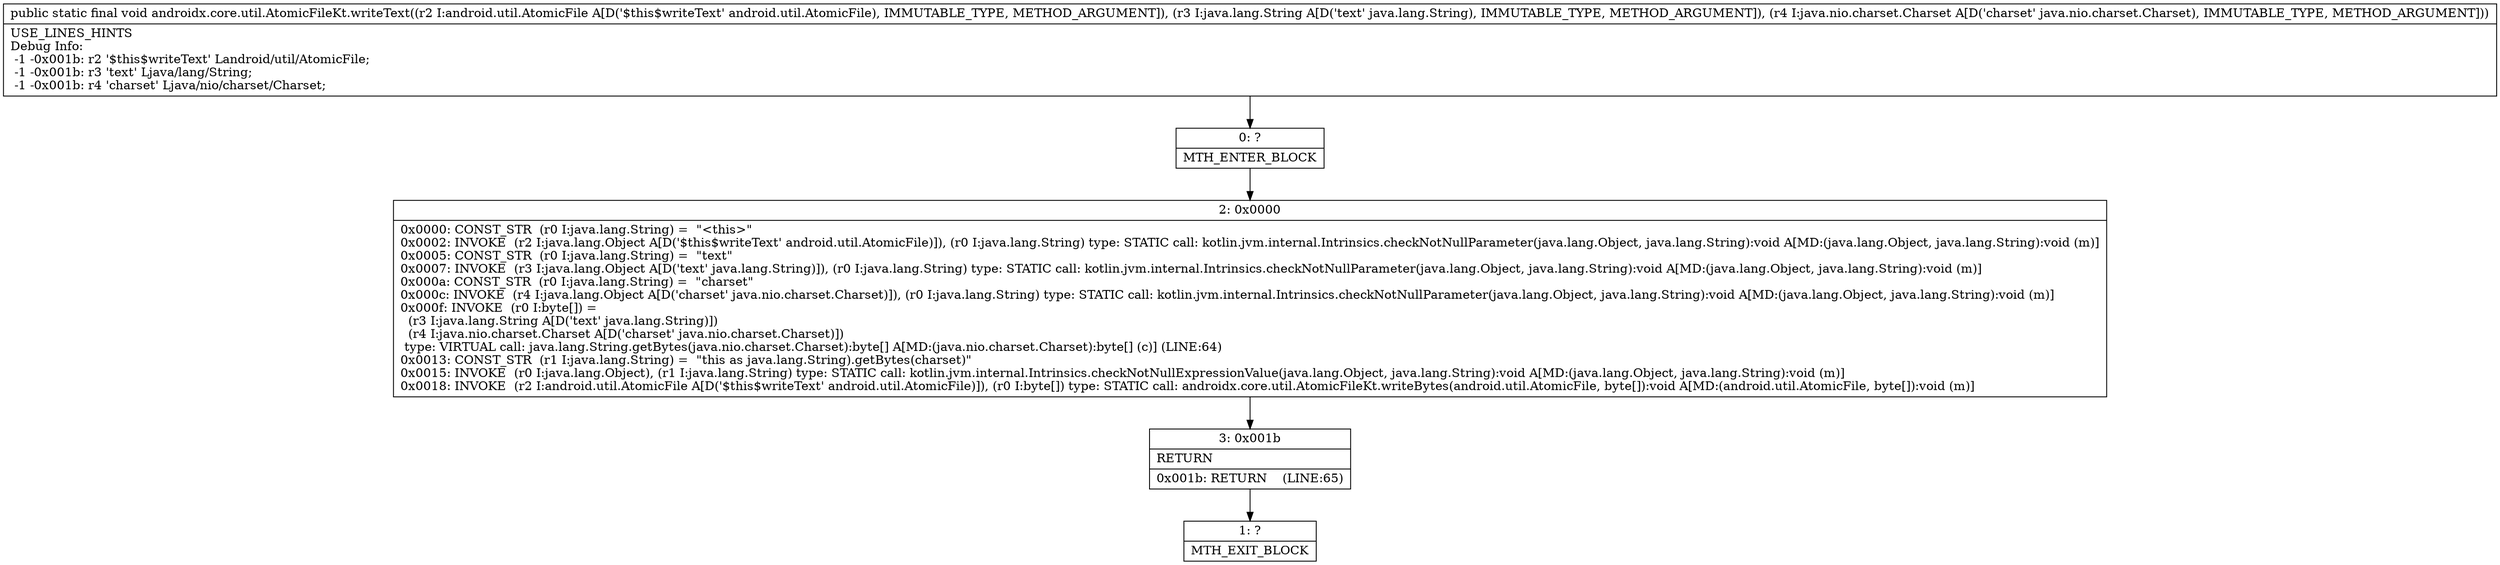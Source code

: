 digraph "CFG forandroidx.core.util.AtomicFileKt.writeText(Landroid\/util\/AtomicFile;Ljava\/lang\/String;Ljava\/nio\/charset\/Charset;)V" {
Node_0 [shape=record,label="{0\:\ ?|MTH_ENTER_BLOCK\l}"];
Node_2 [shape=record,label="{2\:\ 0x0000|0x0000: CONST_STR  (r0 I:java.lang.String) =  \"\<this\>\" \l0x0002: INVOKE  (r2 I:java.lang.Object A[D('$this$writeText' android.util.AtomicFile)]), (r0 I:java.lang.String) type: STATIC call: kotlin.jvm.internal.Intrinsics.checkNotNullParameter(java.lang.Object, java.lang.String):void A[MD:(java.lang.Object, java.lang.String):void (m)]\l0x0005: CONST_STR  (r0 I:java.lang.String) =  \"text\" \l0x0007: INVOKE  (r3 I:java.lang.Object A[D('text' java.lang.String)]), (r0 I:java.lang.String) type: STATIC call: kotlin.jvm.internal.Intrinsics.checkNotNullParameter(java.lang.Object, java.lang.String):void A[MD:(java.lang.Object, java.lang.String):void (m)]\l0x000a: CONST_STR  (r0 I:java.lang.String) =  \"charset\" \l0x000c: INVOKE  (r4 I:java.lang.Object A[D('charset' java.nio.charset.Charset)]), (r0 I:java.lang.String) type: STATIC call: kotlin.jvm.internal.Intrinsics.checkNotNullParameter(java.lang.Object, java.lang.String):void A[MD:(java.lang.Object, java.lang.String):void (m)]\l0x000f: INVOKE  (r0 I:byte[]) = \l  (r3 I:java.lang.String A[D('text' java.lang.String)])\l  (r4 I:java.nio.charset.Charset A[D('charset' java.nio.charset.Charset)])\l type: VIRTUAL call: java.lang.String.getBytes(java.nio.charset.Charset):byte[] A[MD:(java.nio.charset.Charset):byte[] (c)] (LINE:64)\l0x0013: CONST_STR  (r1 I:java.lang.String) =  \"this as java.lang.String).getBytes(charset)\" \l0x0015: INVOKE  (r0 I:java.lang.Object), (r1 I:java.lang.String) type: STATIC call: kotlin.jvm.internal.Intrinsics.checkNotNullExpressionValue(java.lang.Object, java.lang.String):void A[MD:(java.lang.Object, java.lang.String):void (m)]\l0x0018: INVOKE  (r2 I:android.util.AtomicFile A[D('$this$writeText' android.util.AtomicFile)]), (r0 I:byte[]) type: STATIC call: androidx.core.util.AtomicFileKt.writeBytes(android.util.AtomicFile, byte[]):void A[MD:(android.util.AtomicFile, byte[]):void (m)]\l}"];
Node_3 [shape=record,label="{3\:\ 0x001b|RETURN\l|0x001b: RETURN    (LINE:65)\l}"];
Node_1 [shape=record,label="{1\:\ ?|MTH_EXIT_BLOCK\l}"];
MethodNode[shape=record,label="{public static final void androidx.core.util.AtomicFileKt.writeText((r2 I:android.util.AtomicFile A[D('$this$writeText' android.util.AtomicFile), IMMUTABLE_TYPE, METHOD_ARGUMENT]), (r3 I:java.lang.String A[D('text' java.lang.String), IMMUTABLE_TYPE, METHOD_ARGUMENT]), (r4 I:java.nio.charset.Charset A[D('charset' java.nio.charset.Charset), IMMUTABLE_TYPE, METHOD_ARGUMENT]))  | USE_LINES_HINTS\lDebug Info:\l  \-1 \-0x001b: r2 '$this$writeText' Landroid\/util\/AtomicFile;\l  \-1 \-0x001b: r3 'text' Ljava\/lang\/String;\l  \-1 \-0x001b: r4 'charset' Ljava\/nio\/charset\/Charset;\l}"];
MethodNode -> Node_0;Node_0 -> Node_2;
Node_2 -> Node_3;
Node_3 -> Node_1;
}


